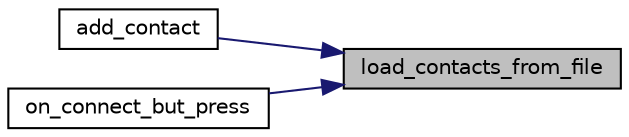 digraph "load_contacts_from_file"
{
 // LATEX_PDF_SIZE
  edge [fontname="Helvetica",fontsize="10",labelfontname="Helvetica",labelfontsize="10"];
  node [fontname="Helvetica",fontsize="10",shape=record];
  rankdir="RL";
  Node1 [label="load_contacts_from_file",height=0.2,width=0.4,color="black", fillcolor="grey75", style="filled", fontcolor="black",tooltip=" "];
  Node1 -> Node2 [dir="back",color="midnightblue",fontsize="10",style="solid",fontname="Helvetica"];
  Node2 [label="add_contact",height=0.2,width=0.4,color="black", fillcolor="white", style="filled",URL="$ui_8c.html#ad00b3507b4bb09e32b88b8c4e015c7bf",tooltip=" "];
  Node1 -> Node3 [dir="back",color="midnightblue",fontsize="10",style="solid",fontname="Helvetica"];
  Node3 [label="on_connect_but_press",height=0.2,width=0.4,color="black", fillcolor="white", style="filled",URL="$ui_8c.html#aa118feebec7cfa09ac8e958107872c47",tooltip=" "];
}
